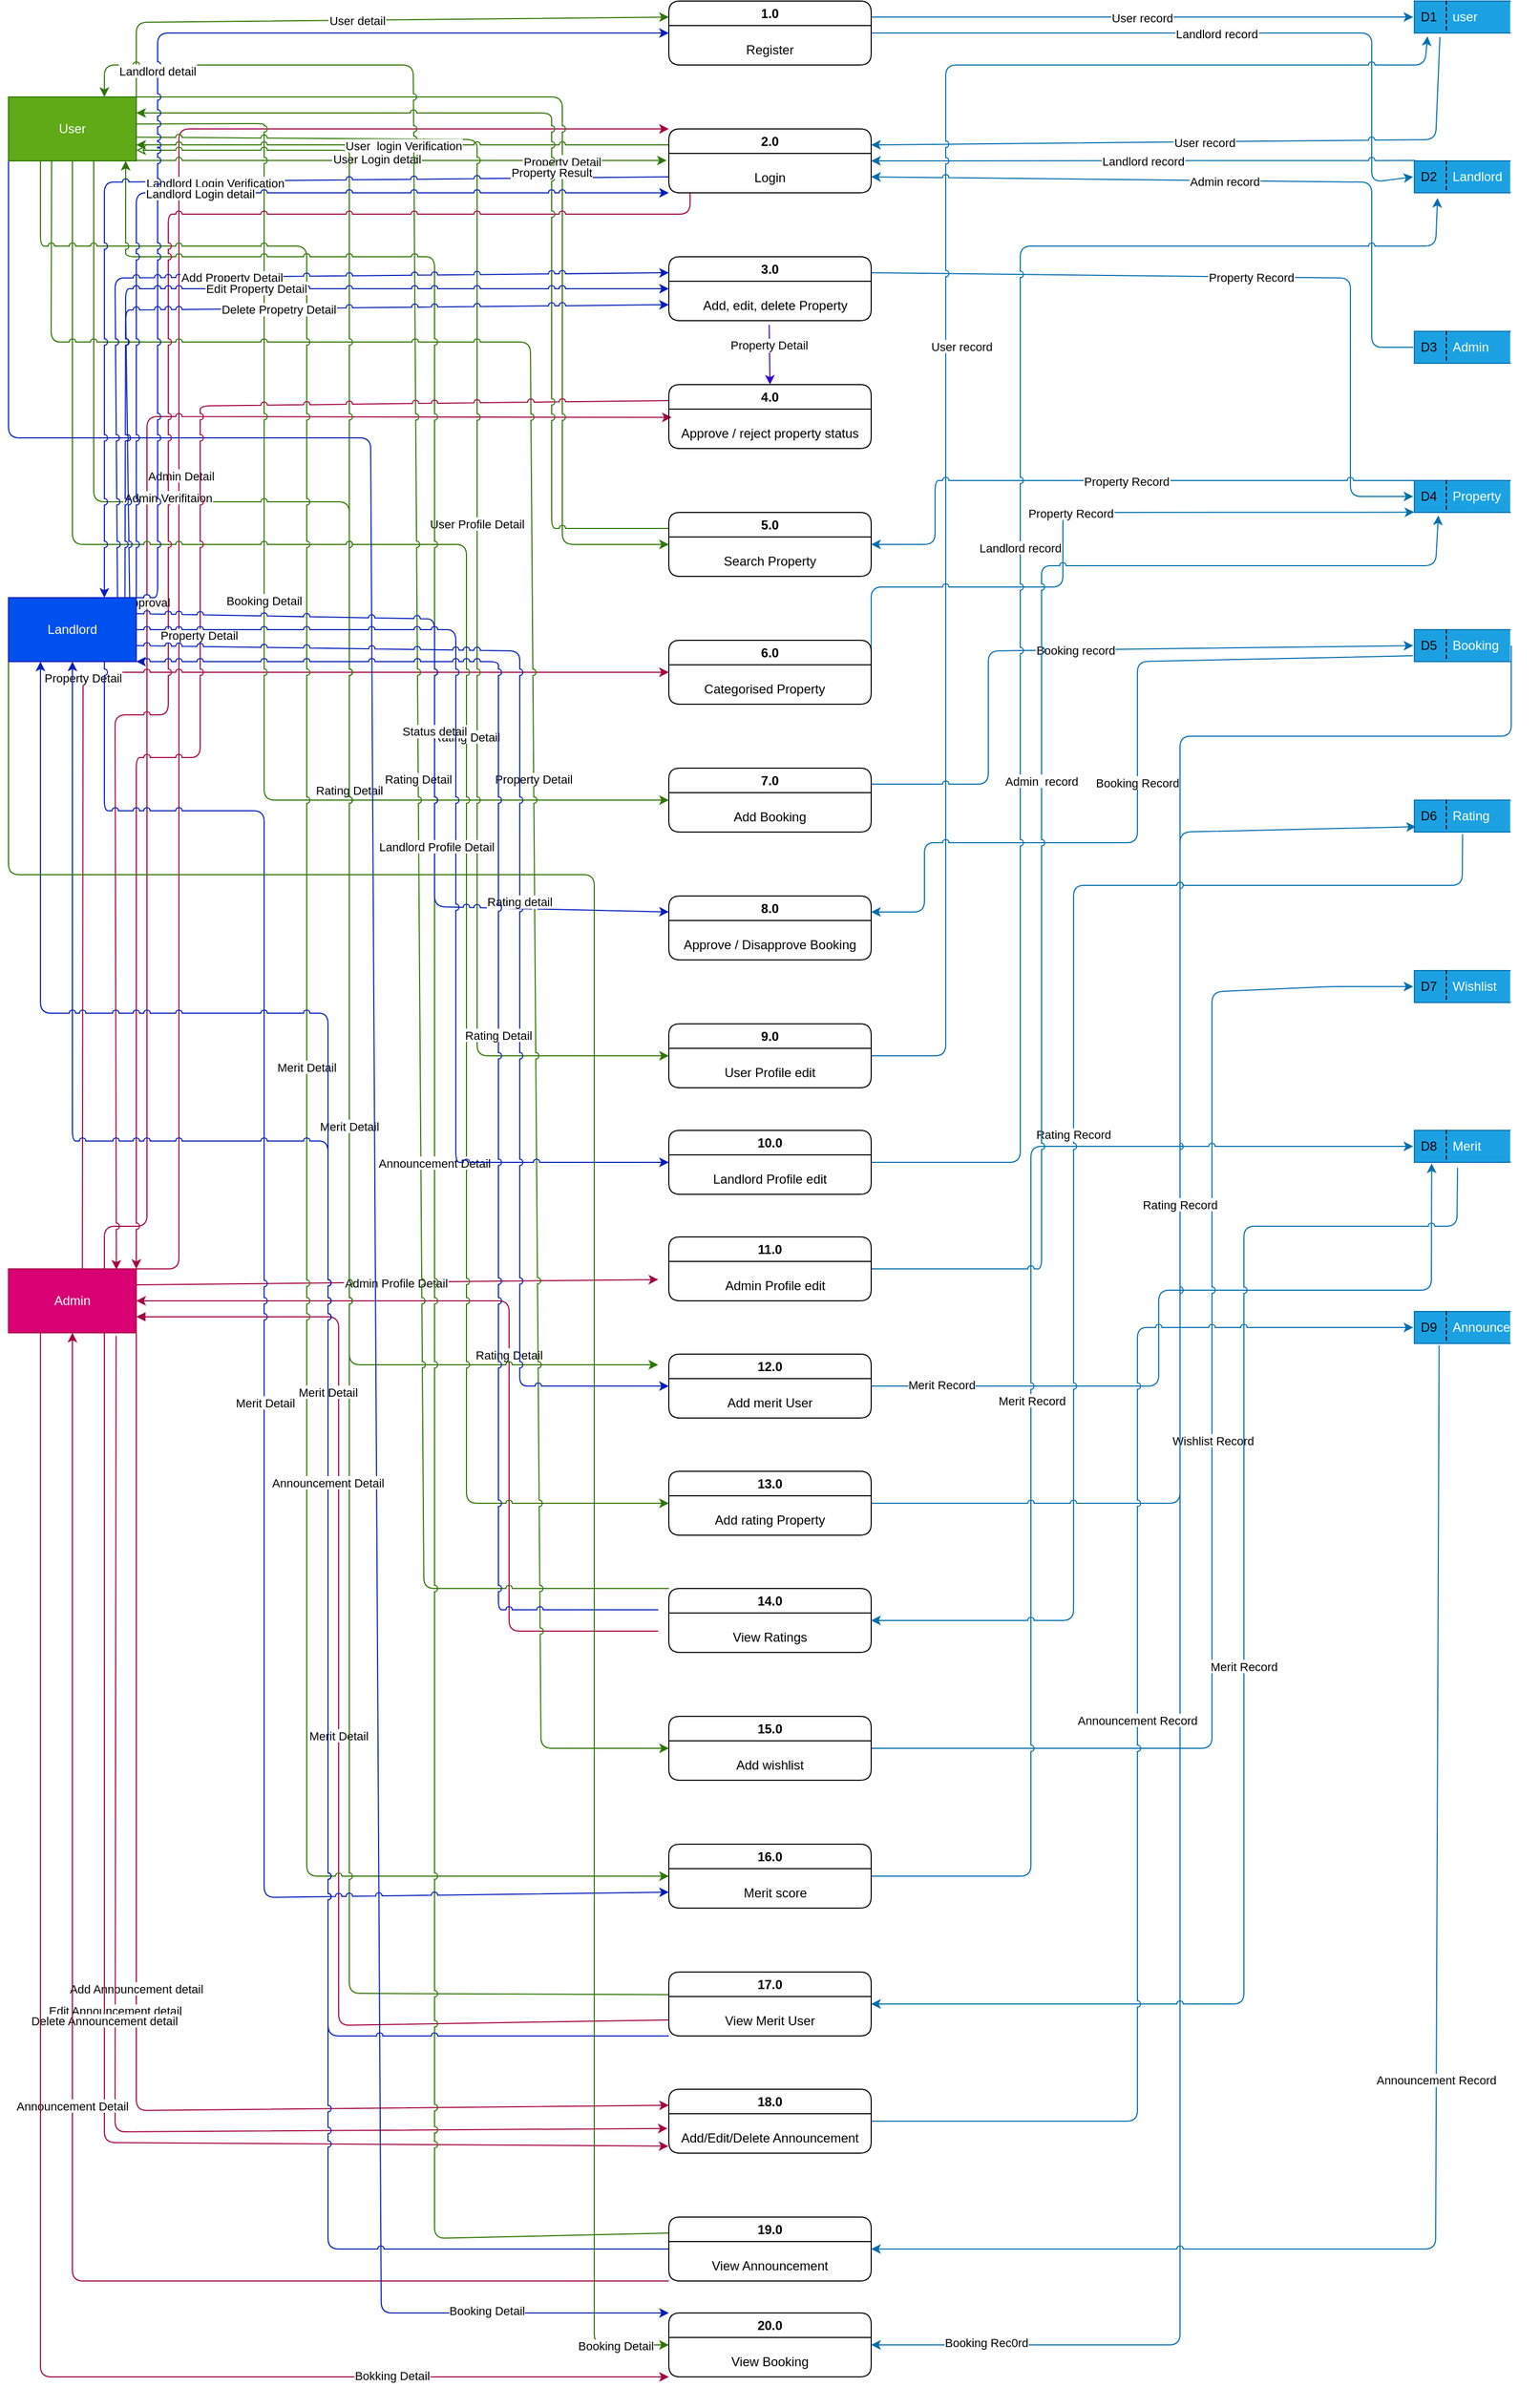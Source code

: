 <mxfile>
    <diagram id="R2lEEEUBdFMjLlhIrx00" name="Page-1">
        <mxGraphModel dx="427" dy="307" grid="1" gridSize="10" guides="1" tooltips="1" connect="1" arrows="1" fold="1" page="1" pageScale="1" pageWidth="827" pageHeight="1169" math="0" shadow="0" extFonts="Permanent Marker^https://fonts.googleapis.com/css?family=Permanent+Marker">
            <root>
                <mxCell id="0"/>
                <mxCell id="1" parent="0"/>
                <mxCell id="402" value="" style="edgeStyle=none;exitX=1;exitY=0;exitDx=0;exitDy=0;entryX=0;entryY=0;entryDx=0;entryDy=0;jumpStyle=arc;fillColor=#d80073;strokeColor=#A50040;" parent="1" source="Ci3cu0jDoSGofdBfNgbZ-3" target="169" edge="1">
                    <mxGeometry relative="1" as="geometry">
                        <mxPoint x="320" y="1000" as="targetPoint"/>
                        <Array as="points">
                            <mxPoint x="220" y="1220"/>
                            <mxPoint x="220" y="150"/>
                        </Array>
                    </mxGeometry>
                </mxCell>
                <mxCell id="404" value="Admin Detail" style="edgeLabel;align=center;verticalAlign=middle;resizable=0;points=[];" parent="402" vertex="1" connectable="0">
                    <mxGeometry relative="1" as="geometry">
                        <mxPoint x="2" as="offset"/>
                    </mxGeometry>
                </mxCell>
                <mxCell id="426" value="" style="edgeStyle=none;exitX=0.75;exitY=0;exitDx=0;exitDy=0;entryX=0.014;entryY=0.025;entryDx=0;entryDy=0;entryPerimeter=0;jumpStyle=arc;fillColor=#d80073;strokeColor=#A50040;" parent="1" source="Ci3cu0jDoSGofdBfNgbZ-3" target="174" edge="1">
                    <mxGeometry relative="1" as="geometry">
                        <mxPoint x="680" y="420" as="targetPoint"/>
                        <Array as="points">
                            <mxPoint x="150" y="1180"/>
                            <mxPoint x="190" y="1180"/>
                            <mxPoint x="190" y="420"/>
                        </Array>
                    </mxGeometry>
                </mxCell>
                <mxCell id="427" value="Approval" style="edgeLabel;align=center;verticalAlign=middle;resizable=0;points=[];" parent="426" vertex="1" connectable="0">
                    <mxGeometry relative="1" as="geometry">
                        <mxPoint as="offset"/>
                    </mxGeometry>
                </mxCell>
                <mxCell id="435" value="" style="edgeStyle=none;exitX=0.578;exitY=-0.004;exitDx=0;exitDy=0;entryX=0;entryY=0.5;entryDx=0;entryDy=0;exitPerimeter=0;jumpStyle=arc;fillColor=#d80073;strokeColor=#A50040;" parent="1" source="Ci3cu0jDoSGofdBfNgbZ-3" target="354" edge="1">
                    <mxGeometry relative="1" as="geometry">
                        <Array as="points">
                            <mxPoint x="130" y="660"/>
                        </Array>
                    </mxGeometry>
                </mxCell>
                <mxCell id="436" value="Property Detail" style="edgeLabel;align=center;verticalAlign=middle;resizable=0;points=[];" parent="435" vertex="1" connectable="0">
                    <mxGeometry relative="1" as="geometry">
                        <mxPoint as="offset"/>
                    </mxGeometry>
                </mxCell>
                <mxCell id="459" value="" style="edgeStyle=none;exitX=1;exitY=0.25;exitDx=0;exitDy=0;jumpStyle=arc;fillColor=#d80073;strokeColor=#A50040;" parent="1" source="Ci3cu0jDoSGofdBfNgbZ-3" edge="1">
                    <mxGeometry relative="1" as="geometry">
                        <mxPoint x="670" y="1230" as="targetPoint"/>
                    </mxGeometry>
                </mxCell>
                <mxCell id="460" value="Admin Profile Detail" style="edgeLabel;align=center;verticalAlign=middle;resizable=0;points=[];" parent="459" vertex="1" connectable="0">
                    <mxGeometry relative="1" as="geometry">
                        <mxPoint x="-1" as="offset"/>
                    </mxGeometry>
                </mxCell>
                <mxCell id="478" value="" style="edgeStyle=none;exitX=1;exitY=0.5;exitDx=0;exitDy=0;jumpStyle=arc;fillColor=#d80073;strokeColor=#A50040;startArrow=classic;startFill=1;endArrow=none;endFill=0;" parent="1" source="Ci3cu0jDoSGofdBfNgbZ-3" edge="1">
                    <mxGeometry relative="1" as="geometry">
                        <mxPoint x="670" y="1560" as="targetPoint"/>
                        <Array as="points">
                            <mxPoint x="530" y="1250"/>
                            <mxPoint x="530" y="1560"/>
                        </Array>
                    </mxGeometry>
                </mxCell>
                <mxCell id="479" value="Rating Detail" style="edgeLabel;align=center;verticalAlign=middle;resizable=0;points=[];" parent="478" vertex="1" connectable="0">
                    <mxGeometry relative="1" as="geometry">
                        <mxPoint as="offset"/>
                    </mxGeometry>
                </mxCell>
                <mxCell id="508" value="" style="edgeStyle=none;exitX=1;exitY=0.75;exitDx=0;exitDy=0;entryX=0;entryY=0.75;entryDx=0;entryDy=0;jumpStyle=arc;fillColor=#d80073;strokeColor=#A50040;startArrow=block;startFill=1;endArrow=none;endFill=0;" parent="1" source="Ci3cu0jDoSGofdBfNgbZ-3" target="350" edge="1">
                    <mxGeometry relative="1" as="geometry">
                        <mxPoint x="610" y="1920" as="targetPoint"/>
                        <Array as="points">
                            <mxPoint x="370" y="1265"/>
                            <mxPoint x="370" y="1930"/>
                        </Array>
                    </mxGeometry>
                </mxCell>
                <mxCell id="509" value="Merit Detail" style="edgeLabel;align=center;verticalAlign=middle;resizable=0;points=[];" parent="508" vertex="1" connectable="0">
                    <mxGeometry relative="1" as="geometry">
                        <mxPoint as="offset"/>
                    </mxGeometry>
                </mxCell>
                <mxCell id="512" value="" style="edgeStyle=none;exitX=1;exitY=1;exitDx=0;exitDy=0;entryX=0;entryY=0.25;entryDx=0;entryDy=0;jumpStyle=arc;fillColor=#d80073;strokeColor=#A50040;" parent="1" source="Ci3cu0jDoSGofdBfNgbZ-3" target="498" edge="1">
                    <mxGeometry relative="1" as="geometry">
                        <Array as="points">
                            <mxPoint x="180" y="2010"/>
                        </Array>
                    </mxGeometry>
                </mxCell>
                <mxCell id="513" value="Add Announcement detail" style="edgeLabel;align=center;verticalAlign=middle;resizable=0;points=[];" parent="512" vertex="1" connectable="0">
                    <mxGeometry relative="1" as="geometry">
                        <mxPoint as="offset"/>
                    </mxGeometry>
                </mxCell>
                <mxCell id="514" value="" style="edgeStyle=none;exitX=0.842;exitY=1.049;exitDx=0;exitDy=0;entryX=-0.006;entryY=0.228;entryDx=0;entryDy=0;entryPerimeter=0;exitPerimeter=0;jumpStyle=arc;fillColor=#d80073;strokeColor=#A50040;" parent="1" source="Ci3cu0jDoSGofdBfNgbZ-3" target="499" edge="1">
                    <mxGeometry relative="1" as="geometry">
                        <Array as="points">
                            <mxPoint x="160" y="2030"/>
                        </Array>
                    </mxGeometry>
                </mxCell>
                <mxCell id="515" value="Edit Announcement detail" style="edgeLabel;align=center;verticalAlign=middle;resizable=0;points=[];" parent="514" vertex="1" connectable="0">
                    <mxGeometry relative="1" as="geometry">
                        <mxPoint as="offset"/>
                    </mxGeometry>
                </mxCell>
                <mxCell id="516" value="" style="edgeStyle=none;exitX=0.75;exitY=1;exitDx=0;exitDy=0;entryX=-0.002;entryY=0.782;entryDx=0;entryDy=0;entryPerimeter=0;jumpStyle=arc;fillColor=#d80073;strokeColor=#A50040;" parent="1" source="Ci3cu0jDoSGofdBfNgbZ-3" target="499" edge="1">
                    <mxGeometry relative="1" as="geometry">
                        <Array as="points">
                            <mxPoint x="150" y="2040"/>
                        </Array>
                    </mxGeometry>
                </mxCell>
                <mxCell id="517" value="Delete Announcement detail" style="edgeLabel;align=center;verticalAlign=middle;resizable=0;points=[];" parent="516" vertex="1" connectable="0">
                    <mxGeometry relative="1" as="geometry">
                        <mxPoint as="offset"/>
                    </mxGeometry>
                </mxCell>
                <mxCell id="520" value="" style="edgeStyle=none;exitX=0.5;exitY=1;exitDx=0;exitDy=0;entryX=0;entryY=1;entryDx=0;entryDy=0;jumpStyle=arc;fillColor=#d80073;strokeColor=#A50040;startArrow=classic;startFill=1;endArrow=none;endFill=0;" parent="1" source="Ci3cu0jDoSGofdBfNgbZ-3" target="500" edge="1">
                    <mxGeometry relative="1" as="geometry">
                        <Array as="points">
                            <mxPoint x="120" y="2170"/>
                        </Array>
                    </mxGeometry>
                </mxCell>
                <mxCell id="521" value="Announcement Detail" style="edgeLabel;align=center;verticalAlign=middle;resizable=0;points=[];" parent="520" vertex="1" connectable="0">
                    <mxGeometry relative="1" as="geometry">
                        <mxPoint as="offset"/>
                    </mxGeometry>
                </mxCell>
                <mxCell id="534" style="edgeStyle=none;html=1;exitX=0.25;exitY=1;exitDx=0;exitDy=0;entryX=0;entryY=1;entryDx=0;entryDy=0;startArrow=none;startFill=0;endArrow=classic;endFill=1;fillColor=#d80073;strokeColor=#A50040;" edge="1" parent="1" source="Ci3cu0jDoSGofdBfNgbZ-3" target="530">
                    <mxGeometry relative="1" as="geometry">
                        <Array as="points">
                            <mxPoint x="90" y="2260"/>
                        </Array>
                    </mxGeometry>
                </mxCell>
                <mxCell id="537" value="Bokking Detail" style="edgeLabel;html=1;align=center;verticalAlign=middle;resizable=0;points=[];" vertex="1" connectable="0" parent="534">
                    <mxGeometry x="0.669" y="1" relative="1" as="geometry">
                        <mxPoint as="offset"/>
                    </mxGeometry>
                </mxCell>
                <mxCell id="Ci3cu0jDoSGofdBfNgbZ-3" value="Admin" style="rounded=0;whiteSpace=wrap;fillColor=#d80073;fontColor=#ffffff;strokeColor=#A50040;" parent="1" vertex="1">
                    <mxGeometry x="60" y="1220" width="120" height="60" as="geometry"/>
                </mxCell>
                <mxCell id="371" value="" style="edgeStyle=none;exitX=1;exitY=0.25;exitDx=0;exitDy=0;entryX=0;entryY=0.5;entryDx=0;entryDy=0;jumpStyle=arc;fillColor=#1ba1e2;strokeColor=#006EAF;" parent="1" source="Ci3cu0jDoSGofdBfNgbZ-5" target="Ci3cu0jDoSGofdBfNgbZ-19" edge="1">
                    <mxGeometry relative="1" as="geometry"/>
                </mxCell>
                <mxCell id="372" value="User record" style="edgeLabel;align=center;verticalAlign=middle;resizable=0;points=[];" parent="371" vertex="1" connectable="0">
                    <mxGeometry relative="1" as="geometry">
                        <mxPoint as="offset"/>
                    </mxGeometry>
                </mxCell>
                <mxCell id="376" value="" style="edgeStyle=none;exitX=1;exitY=0.5;exitDx=0;exitDy=0;entryX=0;entryY=0.5;entryDx=0;entryDy=0;jumpStyle=arc;fillColor=#1ba1e2;strokeColor=#006EAF;" parent="1" source="Ci3cu0jDoSGofdBfNgbZ-5" target="57" edge="1">
                    <mxGeometry relative="1" as="geometry">
                        <Array as="points">
                            <mxPoint x="1340" y="60"/>
                            <mxPoint x="1340" y="200"/>
                        </Array>
                    </mxGeometry>
                </mxCell>
                <mxCell id="377" value="Landlord record" style="edgeLabel;align=center;verticalAlign=middle;resizable=0;points=[];" parent="376" vertex="1" connectable="0">
                    <mxGeometry relative="1" as="geometry">
                        <mxPoint as="offset"/>
                    </mxGeometry>
                </mxCell>
                <mxCell id="Ci3cu0jDoSGofdBfNgbZ-5" value="1.0" style="swimlane;startSize=23;rounded=1;whiteSpace=wrap;" parent="1" vertex="1">
                    <mxGeometry x="680" y="30" width="190" height="60" as="geometry"/>
                </mxCell>
                <mxCell id="Ci3cu0jDoSGofdBfNgbZ-6" value="Register" style="text;align=center;verticalAlign=middle;resizable=0;points=[];autosize=1;strokeColor=none;fillColor=none;rotation=0;" parent="Ci3cu0jDoSGofdBfNgbZ-5" vertex="1">
                    <mxGeometry x="60" y="30" width="70" height="30" as="geometry"/>
                </mxCell>
                <mxCell id="390" value="" style="edgeStyle=none;exitX=0.272;exitY=1.091;exitDx=0;exitDy=0;entryX=1;entryY=0.25;entryDx=0;entryDy=0;exitPerimeter=0;jumpStyle=arc;fillColor=#1ba1e2;strokeColor=#006EAF;" parent="1" source="Ci3cu0jDoSGofdBfNgbZ-19" target="169" edge="1">
                    <mxGeometry relative="1" as="geometry">
                        <Array as="points">
                            <mxPoint x="1400" y="160"/>
                        </Array>
                    </mxGeometry>
                </mxCell>
                <mxCell id="391" value="User record" style="edgeLabel;align=center;verticalAlign=middle;resizable=0;points=[];" parent="390" vertex="1" connectable="0">
                    <mxGeometry relative="1" as="geometry">
                        <mxPoint as="offset"/>
                    </mxGeometry>
                </mxCell>
                <mxCell id="Ci3cu0jDoSGofdBfNgbZ-19" value="user" style="shape=partialRectangle;fillColor=#1ba1e2;align=left;verticalAlign=middle;strokeColor=#006EAF;spacingLeft=34;rotatable=0;points=[[0,0.5],[1,0.5]];portConstraint=eastwest;dropTarget=0;strokeWidth=1;perimeterSpacing=1;right=0;whiteSpace=wrap;fontColor=#ffffff;" parent="1" vertex="1">
                    <mxGeometry x="1380" y="30" width="90" height="30" as="geometry"/>
                </mxCell>
                <mxCell id="Ci3cu0jDoSGofdBfNgbZ-20" value="D1" style="shape=partialRectangle;top=0;left=0;bottom=0;fillColor=none;stokeWidth=1;dashed=1;align=left;verticalAlign=middle;spacingLeft=4;spacingRight=4;overflow=hidden;rotatable=0;points=[];portConstraint=eastwest;part=1;strokeColor=default;whiteSpace=wrap;" parent="Ci3cu0jDoSGofdBfNgbZ-19" vertex="1" connectable="0">
                    <mxGeometry width="30" height="30" as="geometry"/>
                </mxCell>
                <mxCell id="399" value="" style="edgeStyle=none;entryX=1;entryY=0.5;entryDx=0;entryDy=0;exitX=0.021;exitY=0.021;exitDx=0;exitDy=0;exitPerimeter=0;jumpStyle=arc;fillColor=#1ba1e2;strokeColor=#006EAF;" parent="1" source="57" target="169" edge="1">
                    <mxGeometry relative="1" as="geometry">
                        <mxPoint x="1370" y="180" as="sourcePoint"/>
                    </mxGeometry>
                </mxCell>
                <mxCell id="400" value="Landlord record" style="edgeLabel;align=center;verticalAlign=middle;resizable=0;points=[];" parent="399" vertex="1" connectable="0">
                    <mxGeometry relative="1" as="geometry">
                        <mxPoint as="offset"/>
                    </mxGeometry>
                </mxCell>
                <mxCell id="57" value="Landlord" style="shape=partialRectangle;fillColor=#1ba1e2;align=left;verticalAlign=middle;strokeColor=#006EAF;spacingLeft=34;rotatable=0;points=[[0,0.5],[1,0.5]];portConstraint=eastwest;dropTarget=0;strokeWidth=1;perimeterSpacing=1;right=0;whiteSpace=wrap;fontColor=#ffffff;" parent="1" vertex="1">
                    <mxGeometry x="1380" y="180" width="90" height="30" as="geometry"/>
                </mxCell>
                <mxCell id="58" value="D2" style="shape=partialRectangle;top=0;left=0;bottom=0;fillColor=none;stokeWidth=1;dashed=1;align=left;verticalAlign=middle;spacingLeft=4;spacingRight=4;overflow=hidden;rotatable=0;points=[];portConstraint=eastwest;part=1;strokeColor=default;whiteSpace=wrap;" parent="57" connectable="0" vertex="1">
                    <mxGeometry width="30" height="30" as="geometry"/>
                </mxCell>
                <mxCell id="368" value="" style="edgeStyle=none;exitX=1;exitY=0.25;exitDx=0;exitDy=0;entryX=0;entryY=0.25;entryDx=0;entryDy=0;jumpStyle=arc;fillColor=#60a917;strokeColor=#2D7600;" parent="1" source="139" target="Ci3cu0jDoSGofdBfNgbZ-5" edge="1">
                    <mxGeometry relative="1" as="geometry">
                        <Array as="points">
                            <mxPoint x="180" y="50"/>
                        </Array>
                    </mxGeometry>
                </mxCell>
                <mxCell id="370" value="User detail" style="edgeLabel;align=center;verticalAlign=middle;resizable=0;points=[];" parent="368" vertex="1" connectable="0">
                    <mxGeometry relative="1" as="geometry">
                        <mxPoint as="offset"/>
                    </mxGeometry>
                </mxCell>
                <mxCell id="386" value="" style="edgeStyle=none;exitX=1;exitY=1;exitDx=0;exitDy=0;entryX=0;entryY=0.5;entryDx=0;entryDy=0;jumpStyle=arc;fillColor=#60a917;strokeColor=#2D7600;" parent="1" edge="1">
                    <mxGeometry relative="1" as="geometry">
                        <mxPoint x="180" y="179.57" as="sourcePoint"/>
                        <mxPoint x="678" y="179.57" as="targetPoint"/>
                    </mxGeometry>
                </mxCell>
                <mxCell id="388" value="User Login detail" style="edgeLabel;align=center;verticalAlign=middle;resizable=0;points=[];" parent="386" vertex="1" connectable="0">
                    <mxGeometry relative="1" as="geometry">
                        <mxPoint x="-23" y="-2" as="offset"/>
                    </mxGeometry>
                </mxCell>
                <mxCell id="428" value="" style="edgeStyle=none;exitX=1;exitY=0;exitDx=0;exitDy=0;entryX=0;entryY=0.5;entryDx=0;entryDy=0;jumpStyle=arc;fillColor=#60a917;strokeColor=#2D7600;" parent="1" source="139" target="196" edge="1">
                    <mxGeometry relative="1" as="geometry">
                        <Array as="points">
                            <mxPoint x="580" y="120"/>
                            <mxPoint x="580" y="540"/>
                            <mxPoint x="630" y="540"/>
                        </Array>
                    </mxGeometry>
                </mxCell>
                <mxCell id="430" value="Property Detail" style="edgeLabel;align=center;verticalAlign=middle;resizable=0;points=[];" parent="428" vertex="1" connectable="0">
                    <mxGeometry relative="1" as="geometry">
                        <mxPoint as="offset"/>
                    </mxGeometry>
                </mxCell>
                <mxCell id="439" value="" style="edgeStyle=none;exitX=0.993;exitY=0.422;exitDx=0;exitDy=0;exitPerimeter=0;jumpStyle=arc;fillColor=#60a917;strokeColor=#2D7600;" parent="1" source="139" edge="1">
                    <mxGeometry relative="1" as="geometry">
                        <mxPoint x="680" y="780" as="targetPoint"/>
                        <Array as="points">
                            <mxPoint x="300" y="145"/>
                            <mxPoint x="300" y="780"/>
                        </Array>
                    </mxGeometry>
                </mxCell>
                <mxCell id="440" value="Booking Detail" style="edgeLabel;align=center;verticalAlign=middle;resizable=0;points=[];" parent="439" vertex="1" connectable="0">
                    <mxGeometry relative="1" as="geometry">
                        <mxPoint as="offset"/>
                    </mxGeometry>
                </mxCell>
                <mxCell id="451" value="" style="edgeStyle=none;exitX=1.005;exitY=0.629;exitDx=0;exitDy=0;exitPerimeter=0;jumpStyle=arc;fillColor=#60a917;strokeColor=#2D7600;" parent="1" source="139" edge="1">
                    <mxGeometry relative="1" as="geometry">
                        <mxPoint x="680" y="1020" as="targetPoint"/>
                        <Array as="points">
                            <mxPoint x="500" y="160"/>
                            <mxPoint x="500" y="1020"/>
                        </Array>
                    </mxGeometry>
                </mxCell>
                <mxCell id="452" value="User Profile Detail" style="edgeLabel;align=center;verticalAlign=middle;resizable=0;points=[];" parent="451" vertex="1" connectable="0">
                    <mxGeometry relative="1" as="geometry">
                        <mxPoint as="offset"/>
                    </mxGeometry>
                </mxCell>
                <mxCell id="467" value="" style="edgeStyle=none;jumpStyle=arc;fillColor=#60a917;strokeColor=#2D7600;" parent="1" edge="1">
                    <mxGeometry relative="1" as="geometry">
                        <mxPoint x="670" y="1310" as="targetPoint"/>
                        <mxPoint x="140" y="180" as="sourcePoint"/>
                        <Array as="points">
                            <mxPoint x="140" y="500"/>
                            <mxPoint x="380" y="500"/>
                            <mxPoint x="380" y="1310"/>
                        </Array>
                    </mxGeometry>
                </mxCell>
                <mxCell id="469" value="Rating Detail" style="edgeLabel;align=center;verticalAlign=middle;resizable=0;points=[];" parent="467" vertex="1" connectable="0">
                    <mxGeometry relative="1" as="geometry">
                        <mxPoint as="offset"/>
                    </mxGeometry>
                </mxCell>
                <mxCell id="473" value="" style="edgeStyle=none;exitX=0.5;exitY=1;exitDx=0;exitDy=0;entryX=0;entryY=0.5;entryDx=0;entryDy=0;jumpStyle=arc;fillColor=#60a917;strokeColor=#2D7600;" parent="1" source="139" target="463" edge="1">
                    <mxGeometry relative="1" as="geometry">
                        <Array as="points">
                            <mxPoint x="120" y="540"/>
                            <mxPoint x="490" y="540"/>
                            <mxPoint x="490" y="1440"/>
                        </Array>
                    </mxGeometry>
                </mxCell>
                <mxCell id="474" value="Rating Detail" style="edgeLabel;align=center;verticalAlign=middle;resizable=0;points=[];" parent="473" vertex="1" connectable="0">
                    <mxGeometry relative="1" as="geometry">
                        <mxPoint as="offset"/>
                    </mxGeometry>
                </mxCell>
                <mxCell id="483" value="" style="edgeStyle=none;exitX=0.75;exitY=0;exitDx=0;exitDy=0;entryX=0;entryY=0;entryDx=0;entryDy=0;jumpStyle=arc;fillColor=#60a917;strokeColor=#2D7600;startArrow=classic;startFill=1;endArrow=none;endFill=0;" parent="1" source="139" target="204" edge="1">
                    <mxGeometry relative="1" as="geometry">
                        <Array as="points">
                            <mxPoint x="150" y="90"/>
                            <mxPoint x="440" y="90"/>
                            <mxPoint x="450" y="1520"/>
                        </Array>
                    </mxGeometry>
                </mxCell>
                <mxCell id="484" value="Rating Detail" style="edgeLabel;align=center;verticalAlign=middle;resizable=0;points=[];" parent="483" vertex="1" connectable="0">
                    <mxGeometry relative="1" as="geometry">
                        <mxPoint as="offset"/>
                    </mxGeometry>
                </mxCell>
                <mxCell id="487" value="" style="edgeStyle=none;exitX=0.337;exitY=0.991;exitDx=0;exitDy=0;entryX=0;entryY=0.5;entryDx=0;entryDy=0;exitPerimeter=0;jumpStyle=arc;fillColor=#60a917;strokeColor=#2D7600;" parent="1" source="139" target="208" edge="1">
                    <mxGeometry relative="1" as="geometry">
                        <Array as="points">
                            <mxPoint x="100" y="350"/>
                            <mxPoint x="550" y="350"/>
                            <mxPoint x="560" y="1670"/>
                        </Array>
                    </mxGeometry>
                </mxCell>
                <mxCell id="488" value="Property Detail" style="edgeLabel;align=center;verticalAlign=middle;resizable=0;points=[];" parent="487" vertex="1" connectable="0">
                    <mxGeometry relative="1" as="geometry">
                        <mxPoint as="offset"/>
                    </mxGeometry>
                </mxCell>
                <mxCell id="493" value="" style="edgeStyle=none;exitX=0.25;exitY=1;exitDx=0;exitDy=0;entryX=0;entryY=0.5;entryDx=0;entryDy=0;jumpStyle=arc;fillColor=#60a917;strokeColor=#2D7600;" parent="1" source="139" target="210" edge="1">
                    <mxGeometry relative="1" as="geometry">
                        <Array as="points">
                            <mxPoint x="90" y="260"/>
                            <mxPoint x="340" y="260"/>
                            <mxPoint x="340" y="1790"/>
                        </Array>
                    </mxGeometry>
                </mxCell>
                <mxCell id="494" value="Merit Detail" style="edgeLabel;align=center;verticalAlign=middle;resizable=0;points=[];" parent="493" vertex="1" connectable="0">
                    <mxGeometry relative="1" as="geometry">
                        <mxPoint as="offset"/>
                    </mxGeometry>
                </mxCell>
                <mxCell id="505" value="" style="edgeStyle=none;entryX=0.006;entryY=0.354;entryDx=0;entryDy=0;entryPerimeter=0;jumpStyle=arc;fillColor=#60a917;strokeColor=#2D7600;startArrow=classic;startFill=0;endArrow=none;endFill=0;" parent="1" target="350" edge="1">
                    <mxGeometry relative="1" as="geometry">
                        <mxPoint x="180" y="170" as="sourcePoint"/>
                        <Array as="points">
                            <mxPoint x="380" y="170"/>
                            <mxPoint x="380" y="1900"/>
                        </Array>
                    </mxGeometry>
                </mxCell>
                <mxCell id="506" value="Merit Detail" style="edgeLabel;align=center;verticalAlign=middle;resizable=0;points=[];" parent="505" vertex="1" connectable="0">
                    <mxGeometry relative="1" as="geometry">
                        <mxPoint as="offset"/>
                    </mxGeometry>
                </mxCell>
                <mxCell id="524" value="" style="edgeStyle=none;entryX=0;entryY=0.25;entryDx=0;entryDy=0;jumpStyle=arc;fillColor=#60a917;strokeColor=#2D7600;startArrow=classic;startFill=1;endArrow=none;endFill=0;" parent="1" target="500" edge="1">
                    <mxGeometry relative="1" as="geometry">
                        <mxPoint x="170" y="180" as="sourcePoint"/>
                        <Array as="points">
                            <mxPoint x="170" y="270"/>
                            <mxPoint x="460" y="270"/>
                            <mxPoint x="460" y="2130"/>
                        </Array>
                    </mxGeometry>
                </mxCell>
                <mxCell id="525" value="Announcement Detail" style="edgeLabel;align=center;verticalAlign=middle;resizable=0;points=[];" parent="524" vertex="1" connectable="0">
                    <mxGeometry relative="1" as="geometry">
                        <mxPoint as="offset"/>
                    </mxGeometry>
                </mxCell>
                <mxCell id="536" style="edgeStyle=none;html=1;exitX=0;exitY=1;exitDx=0;exitDy=0;entryX=0;entryY=0;entryDx=0;entryDy=0;startArrow=none;startFill=0;endArrow=classic;endFill=1;fillColor=#0050ef;strokeColor=#001DBC;" edge="1" parent="1" source="139" target="530">
                    <mxGeometry relative="1" as="geometry">
                        <Array as="points">
                            <mxPoint x="60" y="440"/>
                            <mxPoint x="400" y="440"/>
                            <mxPoint x="410" y="2200"/>
                        </Array>
                    </mxGeometry>
                </mxCell>
                <mxCell id="538" value="Booking Detail" style="edgeLabel;html=1;align=center;verticalAlign=middle;resizable=0;points=[];" vertex="1" connectable="0" parent="536">
                    <mxGeometry x="0.869" y="2" relative="1" as="geometry">
                        <mxPoint x="1" as="offset"/>
                    </mxGeometry>
                </mxCell>
                <mxCell id="139" value="User" style="rounded=0;whiteSpace=wrap;fillColor=#60a917;fontColor=#ffffff;strokeColor=#2D7600;" parent="1" vertex="1">
                    <mxGeometry x="60" y="120" width="120" height="60" as="geometry"/>
                </mxCell>
                <mxCell id="387" value="" style="edgeStyle=none;exitX=0;exitY=0.25;exitDx=0;exitDy=0;entryX=1;entryY=0.75;entryDx=0;entryDy=0;jumpStyle=arc;fillColor=#60a917;strokeColor=#2D7600;" parent="1" source="169" target="139" edge="1">
                    <mxGeometry relative="1" as="geometry"/>
                </mxCell>
                <mxCell id="389" value="User  login Verification" style="edgeLabel;align=center;verticalAlign=middle;resizable=0;points=[];" parent="387" vertex="1" connectable="0">
                    <mxGeometry relative="1" as="geometry">
                        <mxPoint x="1" as="offset"/>
                    </mxGeometry>
                </mxCell>
                <mxCell id="394" value="" style="edgeStyle=none;exitX=0;exitY=0.75;exitDx=0;exitDy=0;entryX=0.75;entryY=0;entryDx=0;entryDy=0;jumpStyle=arc;fillColor=#0050ef;strokeColor=#001DBC;" parent="1" source="169" target="215" edge="1">
                    <mxGeometry relative="1" as="geometry">
                        <Array as="points">
                            <mxPoint x="150" y="200"/>
                        </Array>
                    </mxGeometry>
                </mxCell>
                <mxCell id="395" value="Landlord Login Verification" style="edgeLabel;align=center;verticalAlign=middle;resizable=0;points=[];" parent="394" vertex="1" connectable="0">
                    <mxGeometry relative="1" as="geometry">
                        <mxPoint x="34" y="1" as="offset"/>
                    </mxGeometry>
                </mxCell>
                <mxCell id="406" value="" style="edgeStyle=none;entryX=0.844;entryY=0.012;entryDx=0;entryDy=0;entryPerimeter=0;jumpStyle=arc;fillColor=#d80073;strokeColor=#A50040;" parent="1" target="Ci3cu0jDoSGofdBfNgbZ-3" edge="1">
                    <mxGeometry relative="1" as="geometry">
                        <mxPoint x="370" y="480" as="targetPoint"/>
                        <mxPoint x="700" y="210" as="sourcePoint"/>
                        <Array as="points">
                            <mxPoint x="700" y="230"/>
                            <mxPoint x="210" y="230"/>
                            <mxPoint x="210" y="700"/>
                            <mxPoint x="160" y="700"/>
                        </Array>
                    </mxGeometry>
                </mxCell>
                <mxCell id="408" value="Admin Verifitaion" style="edgeLabel;align=center;verticalAlign=middle;resizable=0;points=[];" parent="406" vertex="1" connectable="0">
                    <mxGeometry relative="1" as="geometry">
                        <mxPoint as="offset"/>
                    </mxGeometry>
                </mxCell>
                <mxCell id="169" value="2.0" style="swimlane;startSize=23;rounded=1;whiteSpace=wrap;" parent="1" vertex="1">
                    <mxGeometry x="680" y="150" width="190" height="60" as="geometry"/>
                </mxCell>
                <mxCell id="170" value="Login" style="text;align=center;verticalAlign=middle;resizable=0;points=[];autosize=1;strokeColor=none;fillColor=none;rotation=0;" parent="169" vertex="1">
                    <mxGeometry x="70" y="30" width="50" height="30" as="geometry"/>
                </mxCell>
                <mxCell id="414" value="" style="edgeStyle=none;exitX=1;exitY=0.25;exitDx=0;exitDy=0;entryX=0;entryY=0.5;entryDx=0;entryDy=0;jumpStyle=arc;fillColor=#1ba1e2;strokeColor=#006EAF;" parent="1" source="171" target="362" edge="1">
                    <mxGeometry relative="1" as="geometry">
                        <Array as="points">
                            <mxPoint x="1320" y="290"/>
                            <mxPoint x="1320" y="495"/>
                        </Array>
                    </mxGeometry>
                </mxCell>
                <mxCell id="415" value="Property Record" style="edgeLabel;align=center;verticalAlign=middle;resizable=0;points=[];" parent="414" vertex="1" connectable="0">
                    <mxGeometry relative="1" as="geometry">
                        <mxPoint as="offset"/>
                    </mxGeometry>
                </mxCell>
                <mxCell id="532" style="edgeStyle=none;html=1;exitX=0.464;exitY=1.135;exitDx=0;exitDy=0;entryX=0.5;entryY=0;entryDx=0;entryDy=0;startArrow=none;startFill=0;endArrow=classic;endFill=1;exitPerimeter=0;fillColor=#6a00ff;strokeColor=#3700CC;" edge="1" parent="1" source="172" target="173">
                    <mxGeometry relative="1" as="geometry"/>
                </mxCell>
                <mxCell id="533" value="Property Detail" style="edgeLabel;html=1;align=center;verticalAlign=middle;resizable=0;points=[];" vertex="1" connectable="0" parent="532">
                    <mxGeometry x="-0.347" y="-1" relative="1" as="geometry">
                        <mxPoint as="offset"/>
                    </mxGeometry>
                </mxCell>
                <mxCell id="171" value="3.0" style="swimlane;startSize=23;rounded=1;whiteSpace=wrap;" parent="1" vertex="1">
                    <mxGeometry x="680" y="270" width="190" height="60" as="geometry"/>
                </mxCell>
                <mxCell id="172" value="Add, edit, delete Property" style="text;align=center;verticalAlign=middle;resizable=0;points=[];autosize=1;strokeColor=none;fillColor=none;rotation=0;" parent="171" vertex="1">
                    <mxGeometry x="20" y="30" width="160" height="30" as="geometry"/>
                </mxCell>
                <mxCell id="424" value="" style="edgeStyle=none;exitX=0;exitY=0.25;exitDx=0;exitDy=0;entryX=1;entryY=0;entryDx=0;entryDy=0;jumpStyle=arc;fillColor=#d80073;strokeColor=#A50040;" parent="1" source="173" target="Ci3cu0jDoSGofdBfNgbZ-3" edge="1">
                    <mxGeometry relative="1" as="geometry">
                        <mxPoint x="170" y="1210" as="targetPoint"/>
                        <Array as="points">
                            <mxPoint x="240" y="410"/>
                            <mxPoint x="240" y="740"/>
                            <mxPoint x="180" y="740"/>
                        </Array>
                    </mxGeometry>
                </mxCell>
                <mxCell id="425" value="Property Detail" style="edgeLabel;align=center;verticalAlign=middle;resizable=0;points=[];" parent="424" vertex="1" connectable="0">
                    <mxGeometry relative="1" as="geometry">
                        <mxPoint x="-1" as="offset"/>
                    </mxGeometry>
                </mxCell>
                <mxCell id="173" value="4.0" style="swimlane;startSize=23;rounded=1;whiteSpace=wrap;" parent="1" vertex="1">
                    <mxGeometry x="680" y="390" width="190" height="60" as="geometry"/>
                </mxCell>
                <mxCell id="174" value="Approve / reject property status" style="text;align=center;verticalAlign=middle;resizable=0;points=[];autosize=1;strokeColor=none;fillColor=none;rotation=0;" parent="173" vertex="1">
                    <mxGeometry y="30" width="190" height="30" as="geometry"/>
                </mxCell>
                <mxCell id="431" value="" style="edgeStyle=none;exitX=0;exitY=0.25;exitDx=0;exitDy=0;entryX=1;entryY=0.25;entryDx=0;entryDy=0;jumpStyle=arc;fillColor=#60a917;strokeColor=#2D7600;" parent="1" source="196" target="139" edge="1">
                    <mxGeometry relative="1" as="geometry">
                        <Array as="points">
                            <mxPoint x="570" y="525"/>
                            <mxPoint x="570" y="135"/>
                        </Array>
                    </mxGeometry>
                </mxCell>
                <mxCell id="432" value="Property Result" style="edgeLabel;align=center;verticalAlign=middle;resizable=0;points=[];" parent="431" vertex="1" connectable="0">
                    <mxGeometry relative="1" as="geometry">
                        <mxPoint as="offset"/>
                    </mxGeometry>
                </mxCell>
                <mxCell id="196" value="5.0" style="swimlane;startSize=23;rounded=1;whiteSpace=wrap;" parent="1" vertex="1">
                    <mxGeometry x="680" y="510" width="190" height="60" as="geometry"/>
                </mxCell>
                <mxCell id="197" value="Search Property" style="text;align=center;verticalAlign=middle;resizable=0;points=[];autosize=1;strokeColor=none;fillColor=none;rotation=0;" parent="196" vertex="1">
                    <mxGeometry x="40" y="30" width="110" height="30" as="geometry"/>
                </mxCell>
                <mxCell id="198" value="8.0" style="swimlane;startSize=23;rounded=1;whiteSpace=wrap;" parent="1" vertex="1">
                    <mxGeometry x="680" y="870" width="190" height="60" as="geometry"/>
                </mxCell>
                <mxCell id="199" value="Approve / Disapprove Booking" style="text;align=center;verticalAlign=middle;resizable=0;points=[];autosize=1;strokeColor=none;fillColor=none;rotation=0;" parent="198" vertex="1">
                    <mxGeometry y="30" width="190" height="30" as="geometry"/>
                </mxCell>
                <mxCell id="453" value="" style="edgeStyle=none;exitX=1;exitY=0.5;exitDx=0;exitDy=0;entryX=0.145;entryY=1.065;entryDx=0;entryDy=0;entryPerimeter=0;jumpStyle=arc;fillColor=#1ba1e2;strokeColor=#006EAF;" parent="1" source="200" target="Ci3cu0jDoSGofdBfNgbZ-19" edge="1">
                    <mxGeometry relative="1" as="geometry">
                        <mxPoint x="1170" y="680" as="targetPoint"/>
                        <Array as="points">
                            <mxPoint x="940" y="1020"/>
                            <mxPoint x="940" y="90"/>
                            <mxPoint x="1390" y="90"/>
                        </Array>
                    </mxGeometry>
                </mxCell>
                <mxCell id="454" value="User record" style="edgeLabel;align=center;verticalAlign=middle;resizable=0;points=[];" parent="453" vertex="1" connectable="0">
                    <mxGeometry relative="1" as="geometry">
                        <mxPoint x="15" y="2" as="offset"/>
                    </mxGeometry>
                </mxCell>
                <mxCell id="200" value="9.0" style="swimlane;startSize=23;rounded=1;whiteSpace=wrap;" parent="1" vertex="1">
                    <mxGeometry x="680" y="990" width="190" height="60" as="geometry"/>
                </mxCell>
                <mxCell id="201" value="User Profile edit" style="text;align=center;verticalAlign=middle;resizable=0;points=[];autosize=1;strokeColor=none;fillColor=none;rotation=0;" parent="200" vertex="1">
                    <mxGeometry x="40" y="30" width="110" height="30" as="geometry"/>
                </mxCell>
                <mxCell id="528" style="edgeStyle=none;html=1;exitX=1;exitY=0.5;exitDx=0;exitDy=0;entryX=0.188;entryY=1.002;entryDx=0;entryDy=0;entryPerimeter=0;fillColor=#1ba1e2;strokeColor=#006EAF;" edge="1" parent="1" source="202" target="337">
                    <mxGeometry relative="1" as="geometry">
                        <Array as="points">
                            <mxPoint x="1140" y="1330"/>
                            <mxPoint x="1140" y="1240"/>
                            <mxPoint x="1396" y="1240"/>
                        </Array>
                    </mxGeometry>
                </mxCell>
                <mxCell id="529" value="Merit Record" style="edgeLabel;html=1;align=center;verticalAlign=middle;resizable=0;points=[];" vertex="1" connectable="0" parent="528">
                    <mxGeometry x="-0.821" y="1" relative="1" as="geometry">
                        <mxPoint as="offset"/>
                    </mxGeometry>
                </mxCell>
                <mxCell id="202" value="12.0" style="swimlane;startSize=23;rounded=1;whiteSpace=wrap;" parent="1" vertex="1">
                    <mxGeometry x="680" y="1300" width="190" height="60" as="geometry"/>
                </mxCell>
                <mxCell id="203" value="Add merit User" style="text;align=center;verticalAlign=middle;resizable=0;points=[];autosize=1;strokeColor=none;fillColor=none;rotation=0;" parent="202" vertex="1">
                    <mxGeometry x="45" y="30" width="100" height="30" as="geometry"/>
                </mxCell>
                <mxCell id="204" value="14.0" style="swimlane;startSize=23;rounded=1;whiteSpace=wrap;" parent="1" vertex="1">
                    <mxGeometry x="680" y="1520" width="190" height="60" as="geometry"/>
                </mxCell>
                <mxCell id="205" value="View Ratings" style="text;align=center;verticalAlign=middle;resizable=0;points=[];autosize=1;strokeColor=none;fillColor=none;rotation=0;" parent="204" vertex="1">
                    <mxGeometry x="50" y="30" width="90" height="30" as="geometry"/>
                </mxCell>
                <mxCell id="489" value="" style="edgeStyle=none;exitX=1;exitY=0.5;exitDx=0;exitDy=0;entryX=0;entryY=0.5;entryDx=0;entryDy=0;jumpStyle=arc;fillColor=#1ba1e2;strokeColor=#006EAF;" parent="1" source="208" target="328" edge="1">
                    <mxGeometry relative="1" as="geometry">
                        <Array as="points">
                            <mxPoint x="1190" y="1670"/>
                            <mxPoint x="1190" y="960"/>
                            <mxPoint x="1300" y="955"/>
                        </Array>
                    </mxGeometry>
                </mxCell>
                <mxCell id="490" value="Wishlist Record" style="edgeLabel;align=center;verticalAlign=middle;resizable=0;points=[];" parent="489" vertex="1" connectable="0">
                    <mxGeometry relative="1" as="geometry">
                        <mxPoint x="1" as="offset"/>
                    </mxGeometry>
                </mxCell>
                <mxCell id="208" value="15.0" style="swimlane;startSize=23;rounded=1;whiteSpace=wrap;" parent="1" vertex="1">
                    <mxGeometry x="680" y="1640" width="190" height="60" as="geometry"/>
                </mxCell>
                <mxCell id="209" value="Add wishlist" style="text;align=center;verticalAlign=middle;resizable=0;points=[];autosize=1;strokeColor=none;fillColor=none;rotation=0;" parent="208" vertex="1">
                    <mxGeometry x="50" y="30" width="90" height="30" as="geometry"/>
                </mxCell>
                <mxCell id="496" value="" style="edgeStyle=none;exitX=1;exitY=0.5;exitDx=0;exitDy=0;entryX=0;entryY=0.5;entryDx=0;entryDy=0;jumpStyle=arc;fillColor=#1ba1e2;strokeColor=#006EAF;" parent="1" source="210" target="337" edge="1">
                    <mxGeometry relative="1" as="geometry">
                        <Array as="points">
                            <mxPoint x="1020" y="1790"/>
                            <mxPoint x="1020" y="1105"/>
                        </Array>
                    </mxGeometry>
                </mxCell>
                <mxCell id="497" value="Merit Record" style="edgeLabel;align=center;verticalAlign=middle;resizable=0;points=[];" parent="496" vertex="1" connectable="0">
                    <mxGeometry relative="1" as="geometry">
                        <mxPoint x="1" as="offset"/>
                    </mxGeometry>
                </mxCell>
                <mxCell id="210" value="16.0" style="swimlane;startSize=23;rounded=1;whiteSpace=wrap;" parent="1" vertex="1">
                    <mxGeometry x="680" y="1760" width="190" height="60" as="geometry"/>
                </mxCell>
                <mxCell id="211" value="Merit score" style="text;align=center;verticalAlign=middle;resizable=0;points=[];autosize=1;strokeColor=none;fillColor=none;rotation=0;" parent="210" vertex="1">
                    <mxGeometry x="60" y="30" width="80" height="30" as="geometry"/>
                </mxCell>
                <mxCell id="374" value="" style="edgeStyle=none;exitX=1;exitY=0;exitDx=0;exitDy=0;entryX=0;entryY=0.5;entryDx=0;entryDy=0;exitPerimeter=0;jumpStyle=arc;fillColor=#0050ef;strokeColor=#001DBC;" parent="1" source="215" target="Ci3cu0jDoSGofdBfNgbZ-5" edge="1">
                    <mxGeometry relative="1" as="geometry">
                        <mxPoint x="570" y="160" as="targetPoint"/>
                        <Array as="points">
                            <mxPoint x="200" y="590"/>
                            <mxPoint x="200" y="60"/>
                        </Array>
                    </mxGeometry>
                </mxCell>
                <mxCell id="375" value="Landlord detail" style="edgeLabel;align=center;verticalAlign=middle;resizable=0;points=[];" parent="374" vertex="1" connectable="0">
                    <mxGeometry relative="1" as="geometry">
                        <mxPoint as="offset"/>
                    </mxGeometry>
                </mxCell>
                <mxCell id="396" value="" style="edgeStyle=none;exitX=1;exitY=0;exitDx=0;exitDy=0;entryX=0;entryY=1;entryDx=0;entryDy=0;jumpStyle=arc;fillColor=#0050ef;strokeColor=#001DBC;" parent="1" source="215" target="169" edge="1">
                    <mxGeometry relative="1" as="geometry">
                        <Array as="points">
                            <mxPoint x="180" y="210"/>
                        </Array>
                    </mxGeometry>
                </mxCell>
                <mxCell id="398" value="Landlord Login detail" style="edgeLabel;align=center;verticalAlign=middle;resizable=0;points=[];" parent="396" vertex="1" connectable="0">
                    <mxGeometry relative="1" as="geometry">
                        <mxPoint as="offset"/>
                    </mxGeometry>
                </mxCell>
                <mxCell id="412" value="" style="edgeStyle=none;exitX=0.853;exitY=0.002;exitDx=0;exitDy=0;entryX=0;entryY=0.25;entryDx=0;entryDy=0;exitPerimeter=0;jumpStyle=arc;fillColor=#0050ef;strokeColor=#001DBC;" parent="1" source="215" target="171" edge="1">
                    <mxGeometry relative="1" as="geometry">
                        <Array as="points">
                            <mxPoint x="160" y="290"/>
                        </Array>
                    </mxGeometry>
                </mxCell>
                <mxCell id="413" value="Add Property Detail" style="edgeLabel;align=center;verticalAlign=middle;resizable=0;points=[];" parent="412" vertex="1" connectable="0">
                    <mxGeometry relative="1" as="geometry">
                        <mxPoint as="offset"/>
                    </mxGeometry>
                </mxCell>
                <mxCell id="417" value="" style="edgeStyle=none;exitX=0.911;exitY=0.003;exitDx=0;exitDy=0;entryX=0;entryY=0.5;entryDx=0;entryDy=0;exitPerimeter=0;jumpStyle=arc;fillColor=#0050ef;strokeColor=#001DBC;" parent="1" source="215" target="171" edge="1">
                    <mxGeometry relative="1" as="geometry">
                        <Array as="points">
                            <mxPoint x="170" y="300"/>
                        </Array>
                    </mxGeometry>
                </mxCell>
                <mxCell id="418" value="Edit Property Detail" style="edgeLabel;align=center;verticalAlign=middle;resizable=0;points=[];" parent="417" vertex="1" connectable="0">
                    <mxGeometry relative="1" as="geometry">
                        <mxPoint x="13" y="-1" as="offset"/>
                    </mxGeometry>
                </mxCell>
                <mxCell id="419" value="" style="edgeStyle=none;exitX=0.948;exitY=0.003;exitDx=0;exitDy=0;exitPerimeter=0;entryX=0;entryY=0.75;entryDx=0;entryDy=0;jumpStyle=arc;fillColor=#0050ef;strokeColor=#001DBC;" parent="1" source="215" target="171" edge="1">
                    <mxGeometry relative="1" as="geometry">
                        <mxPoint x="680.0" y="310" as="targetPoint"/>
                        <Array as="points">
                            <mxPoint x="170" y="320"/>
                        </Array>
                    </mxGeometry>
                </mxCell>
                <mxCell id="420" value="Delete Propetry Detail" style="edgeLabel;align=center;verticalAlign=middle;resizable=0;points=[];" parent="419" vertex="1" connectable="0">
                    <mxGeometry relative="1" as="geometry">
                        <mxPoint x="24" as="offset"/>
                    </mxGeometry>
                </mxCell>
                <mxCell id="443" value="" style="edgeStyle=none;exitX=1;exitY=0.25;exitDx=0;exitDy=0;entryX=0;entryY=0.25;entryDx=0;entryDy=0;jumpStyle=arc;fillColor=#0050ef;strokeColor=#001DBC;" parent="1" source="215" target="198" edge="1">
                    <mxGeometry relative="1" as="geometry">
                        <Array as="points">
                            <mxPoint x="460" y="610"/>
                            <mxPoint x="460" y="880"/>
                        </Array>
                    </mxGeometry>
                </mxCell>
                <mxCell id="444" value="Status detail" style="edgeLabel;align=center;verticalAlign=middle;resizable=0;points=[];" parent="443" vertex="1" connectable="0">
                    <mxGeometry relative="1" as="geometry">
                        <mxPoint as="offset"/>
                    </mxGeometry>
                </mxCell>
                <mxCell id="455" value="" style="edgeStyle=none;exitX=1;exitY=0.5;exitDx=0;exitDy=0;entryX=0;entryY=0.5;entryDx=0;entryDy=0;jumpStyle=arc;fillColor=#0050ef;strokeColor=#001DBC;" parent="1" source="215" target="447" edge="1">
                    <mxGeometry relative="1" as="geometry">
                        <Array as="points">
                            <mxPoint x="480" y="620"/>
                            <mxPoint x="480" y="1120"/>
                        </Array>
                    </mxGeometry>
                </mxCell>
                <mxCell id="456" value="Landlord Profile Detail" style="edgeLabel;align=center;verticalAlign=middle;resizable=0;points=[];" parent="455" vertex="1" connectable="0">
                    <mxGeometry relative="1" as="geometry">
                        <mxPoint x="-18" y="3" as="offset"/>
                    </mxGeometry>
                </mxCell>
                <mxCell id="465" value="" style="edgeStyle=none;exitX=1;exitY=0.75;exitDx=0;exitDy=0;entryX=0;entryY=0.5;entryDx=0;entryDy=0;jumpStyle=arc;fillColor=#0050ef;strokeColor=#001DBC;" parent="1" source="215" target="202" edge="1">
                    <mxGeometry relative="1" as="geometry">
                        <Array as="points">
                            <mxPoint x="540" y="640"/>
                            <mxPoint x="540" y="1330"/>
                        </Array>
                    </mxGeometry>
                </mxCell>
                <mxCell id="466" value="Rating detail" style="edgeLabel;align=center;verticalAlign=middle;resizable=0;points=[];" parent="465" vertex="1" connectable="0">
                    <mxGeometry relative="1" as="geometry">
                        <mxPoint as="offset"/>
                    </mxGeometry>
                </mxCell>
                <mxCell id="480" value="" style="edgeStyle=none;exitX=1;exitY=1;exitDx=0;exitDy=0;jumpStyle=arc;fillColor=#0050ef;strokeColor=#001DBC;startArrow=classic;startFill=1;endArrow=none;endFill=0;" parent="1" source="215" edge="1">
                    <mxGeometry relative="1" as="geometry">
                        <mxPoint x="670" y="1540" as="targetPoint"/>
                        <Array as="points">
                            <mxPoint x="520" y="650"/>
                            <mxPoint x="520" y="1540"/>
                        </Array>
                    </mxGeometry>
                </mxCell>
                <mxCell id="481" value="Rating Detail" style="edgeLabel;align=center;verticalAlign=middle;resizable=0;points=[];" parent="480" vertex="1" connectable="0">
                    <mxGeometry relative="1" as="geometry">
                        <mxPoint as="offset"/>
                    </mxGeometry>
                </mxCell>
                <mxCell id="491" value="" style="edgeStyle=none;exitX=0.75;exitY=1;exitDx=0;exitDy=0;entryX=0;entryY=0.75;entryDx=0;entryDy=0;jumpStyle=arc;fillColor=#0050ef;strokeColor=#001DBC;" parent="1" source="215" target="210" edge="1">
                    <mxGeometry relative="1" as="geometry">
                        <Array as="points">
                            <mxPoint x="150" y="790"/>
                            <mxPoint x="300" y="790"/>
                            <mxPoint x="300" y="1810"/>
                        </Array>
                    </mxGeometry>
                </mxCell>
                <mxCell id="492" value="Merit Detail" style="edgeLabel;align=center;verticalAlign=middle;resizable=0;points=[];" parent="491" vertex="1" connectable="0">
                    <mxGeometry relative="1" as="geometry">
                        <mxPoint x="1" as="offset"/>
                    </mxGeometry>
                </mxCell>
                <mxCell id="503" value="" style="edgeStyle=none;exitX=0.5;exitY=1;exitDx=0;exitDy=0;entryX=0;entryY=1;entryDx=0;entryDy=0;jumpStyle=arc;fillColor=#0050ef;strokeColor=#001DBC;startArrow=classic;startFill=1;endArrow=none;endFill=0;" parent="1" source="215" target="350" edge="1">
                    <mxGeometry relative="1" as="geometry">
                        <Array as="points">
                            <mxPoint x="120" y="1100"/>
                            <mxPoint x="360" y="1100"/>
                            <mxPoint x="360" y="1940"/>
                        </Array>
                    </mxGeometry>
                </mxCell>
                <mxCell id="504" value="Merit Detail" style="edgeLabel;align=center;verticalAlign=middle;resizable=0;points=[];" parent="503" vertex="1" connectable="0">
                    <mxGeometry relative="1" as="geometry">
                        <mxPoint as="offset"/>
                    </mxGeometry>
                </mxCell>
                <mxCell id="522" value="" style="edgeStyle=none;exitX=0.25;exitY=1;exitDx=0;exitDy=0;entryX=0;entryY=0.5;entryDx=0;entryDy=0;jumpStyle=arc;fillColor=#0050ef;strokeColor=#001DBC;startArrow=classic;startFill=1;endArrow=none;endFill=0;" parent="1" source="215" target="500" edge="1">
                    <mxGeometry relative="1" as="geometry">
                        <Array as="points">
                            <mxPoint x="90" y="980"/>
                            <mxPoint x="360" y="980"/>
                            <mxPoint x="360" y="2140"/>
                        </Array>
                    </mxGeometry>
                </mxCell>
                <mxCell id="523" value="Announcement Detail" style="edgeLabel;align=center;verticalAlign=middle;resizable=0;points=[];" parent="522" vertex="1" connectable="0">
                    <mxGeometry relative="1" as="geometry">
                        <mxPoint as="offset"/>
                    </mxGeometry>
                </mxCell>
                <mxCell id="535" style="edgeStyle=none;html=1;exitX=0;exitY=1;exitDx=0;exitDy=0;entryX=0;entryY=0.5;entryDx=0;entryDy=0;startArrow=none;startFill=0;endArrow=classic;endFill=1;fillColor=#60a917;strokeColor=#2D7600;" edge="1" parent="1" source="215" target="530">
                    <mxGeometry relative="1" as="geometry">
                        <Array as="points">
                            <mxPoint x="60" y="850"/>
                            <mxPoint x="610" y="850"/>
                            <mxPoint x="610" y="2230"/>
                        </Array>
                    </mxGeometry>
                </mxCell>
                <mxCell id="539" value="Booking Detail" style="edgeLabel;html=1;align=center;verticalAlign=middle;resizable=0;points=[];" vertex="1" connectable="0" parent="535">
                    <mxGeometry x="0.954" y="-1" relative="1" as="geometry">
                        <mxPoint as="offset"/>
                    </mxGeometry>
                </mxCell>
                <mxCell id="215" value="Landlord" style="rounded=0;whiteSpace=wrap;fillColor=#0050ef;fontColor=#ffffff;strokeColor=#001DBC;" parent="1" vertex="1">
                    <mxGeometry x="60" y="590" width="120" height="60" as="geometry"/>
                </mxCell>
                <mxCell id="445" value="" style="edgeStyle=none;exitX=-0.003;exitY=0.797;exitDx=0;exitDy=0;entryX=1;entryY=0.25;entryDx=0;entryDy=0;exitPerimeter=0;jumpStyle=arc;fillColor=#1ba1e2;strokeColor=#006EAF;" parent="1" source="298" target="198" edge="1">
                    <mxGeometry relative="1" as="geometry">
                        <mxPoint x="880" y="890" as="targetPoint"/>
                        <Array as="points">
                            <mxPoint x="1120" y="650"/>
                            <mxPoint x="1120" y="680"/>
                            <mxPoint x="1120" y="820"/>
                            <mxPoint x="920" y="820"/>
                            <mxPoint x="920" y="885"/>
                        </Array>
                    </mxGeometry>
                </mxCell>
                <mxCell id="446" value="Booking Record" style="edgeLabel;align=center;verticalAlign=middle;resizable=0;points=[];" parent="445" vertex="1" connectable="0">
                    <mxGeometry relative="1" as="geometry">
                        <mxPoint as="offset"/>
                    </mxGeometry>
                </mxCell>
                <mxCell id="540" style="edgeStyle=none;html=1;exitX=1;exitY=0.5;exitDx=0;exitDy=0;entryX=1;entryY=0.5;entryDx=0;entryDy=0;startArrow=none;startFill=0;endArrow=classic;endFill=1;fillColor=#1ba1e2;strokeColor=#006EAF;" edge="1" parent="1" source="298" target="530">
                    <mxGeometry relative="1" as="geometry">
                        <Array as="points">
                            <mxPoint x="1471" y="720"/>
                            <mxPoint x="1160" y="720"/>
                            <mxPoint x="1160" y="2230"/>
                        </Array>
                    </mxGeometry>
                </mxCell>
                <mxCell id="541" value="Booking Rec0rd" style="edgeLabel;html=1;align=center;verticalAlign=middle;resizable=0;points=[];" vertex="1" connectable="0" parent="540">
                    <mxGeometry x="0.903" y="-2" relative="1" as="geometry">
                        <mxPoint x="1" as="offset"/>
                    </mxGeometry>
                </mxCell>
                <mxCell id="298" value="Booking" style="shape=partialRectangle;fillColor=#1ba1e2;align=left;verticalAlign=middle;strokeColor=#006EAF;spacingLeft=34;rotatable=0;points=[[0,0.5],[1,0.5]];portConstraint=eastwest;dropTarget=0;strokeWidth=1;perimeterSpacing=1;right=0;whiteSpace=wrap;fontColor=#ffffff;" parent="1" vertex="1">
                    <mxGeometry x="1380" y="620" width="90" height="30" as="geometry"/>
                </mxCell>
                <mxCell id="299" value="D5" style="shape=partialRectangle;top=0;left=0;bottom=0;fillColor=none;stokeWidth=1;dashed=1;align=left;verticalAlign=middle;spacingLeft=4;spacingRight=4;overflow=hidden;rotatable=0;points=[];portConstraint=eastwest;part=1;strokeColor=default;whiteSpace=wrap;" parent="298" vertex="1" connectable="0">
                    <mxGeometry width="30" height="30" as="geometry"/>
                </mxCell>
                <mxCell id="485" value="" style="edgeStyle=none;exitX=0.503;exitY=1.027;exitDx=0;exitDy=0;entryX=1;entryY=0.5;entryDx=0;entryDy=0;exitPerimeter=0;jumpStyle=arc;fillColor=#1ba1e2;strokeColor=#006EAF;" parent="1" source="300" target="204" edge="1">
                    <mxGeometry relative="1" as="geometry">
                        <Array as="points">
                            <mxPoint x="1425" y="860"/>
                            <mxPoint x="1060" y="860"/>
                            <mxPoint x="1060" y="1550"/>
                        </Array>
                    </mxGeometry>
                </mxCell>
                <mxCell id="486" value="Rating Record" style="edgeLabel;align=center;verticalAlign=middle;resizable=0;points=[];" parent="485" vertex="1" connectable="0">
                    <mxGeometry relative="1" as="geometry">
                        <mxPoint as="offset"/>
                    </mxGeometry>
                </mxCell>
                <mxCell id="300" value="Rating" style="shape=partialRectangle;fillColor=#1ba1e2;align=left;verticalAlign=middle;strokeColor=#006EAF;spacingLeft=34;rotatable=0;points=[[0,0.5],[1,0.5]];portConstraint=eastwest;dropTarget=0;strokeWidth=1;perimeterSpacing=1;right=0;whiteSpace=wrap;fontColor=#ffffff;" parent="1" vertex="1">
                    <mxGeometry x="1380" y="780" width="90" height="30" as="geometry"/>
                </mxCell>
                <mxCell id="301" value="D6" style="shape=partialRectangle;top=0;left=0;bottom=0;fillColor=none;stokeWidth=1;dashed=1;align=left;verticalAlign=middle;spacingLeft=4;spacingRight=4;overflow=hidden;rotatable=0;points=[];portConstraint=eastwest;part=1;strokeColor=default;whiteSpace=wrap;" parent="300" vertex="1" connectable="0">
                    <mxGeometry width="30" height="30" as="geometry"/>
                </mxCell>
                <mxCell id="328" value="Wishlist" style="shape=partialRectangle;fillColor=#1ba1e2;align=left;verticalAlign=middle;strokeColor=#006EAF;spacingLeft=34;rotatable=0;points=[[0,0.5],[1,0.5]];portConstraint=eastwest;dropTarget=0;strokeWidth=1;perimeterSpacing=1;right=0;whiteSpace=wrap;fontColor=#ffffff;" parent="1" vertex="1">
                    <mxGeometry x="1380" y="940" width="90" height="30" as="geometry"/>
                </mxCell>
                <mxCell id="329" value="D7" style="shape=partialRectangle;top=0;left=0;bottom=0;fillColor=none;stokeWidth=1;dashed=1;align=left;verticalAlign=middle;spacingLeft=4;spacingRight=4;overflow=hidden;rotatable=0;points=[];portConstraint=eastwest;part=1;strokeColor=default;whiteSpace=wrap;" parent="328" vertex="1" connectable="0">
                    <mxGeometry width="30" height="30" as="geometry"/>
                </mxCell>
                <mxCell id="510" value="" style="edgeStyle=none;exitX=0.452;exitY=1.128;exitDx=0;exitDy=0;entryX=1;entryY=0.5;entryDx=0;entryDy=0;exitPerimeter=0;jumpStyle=arc;fillColor=#1ba1e2;strokeColor=#006EAF;" parent="1" source="337" target="350" edge="1">
                    <mxGeometry relative="1" as="geometry">
                        <Array as="points">
                            <mxPoint x="1420" y="1180"/>
                            <mxPoint x="1220" y="1180"/>
                            <mxPoint x="1220" y="1910"/>
                        </Array>
                    </mxGeometry>
                </mxCell>
                <mxCell id="511" value="Merit Record" style="edgeLabel;align=center;verticalAlign=middle;resizable=0;points=[];" parent="510" vertex="1" connectable="0">
                    <mxGeometry relative="1" as="geometry">
                        <mxPoint as="offset"/>
                    </mxGeometry>
                </mxCell>
                <mxCell id="337" value="Merit" style="shape=partialRectangle;fillColor=#1ba1e2;align=left;verticalAlign=middle;strokeColor=#006EAF;spacingLeft=34;rotatable=0;points=[[0,0.5],[1,0.5]];portConstraint=eastwest;dropTarget=0;strokeWidth=1;perimeterSpacing=1;right=0;whiteSpace=wrap;fontColor=#ffffff;" parent="1" vertex="1">
                    <mxGeometry x="1380" y="1090" width="90" height="30" as="geometry"/>
                </mxCell>
                <mxCell id="338" value="D8" style="shape=partialRectangle;top=0;left=0;bottom=0;fillColor=none;stokeWidth=1;dashed=1;align=left;verticalAlign=middle;spacingLeft=4;spacingRight=4;overflow=hidden;rotatable=0;points=[];portConstraint=eastwest;part=1;strokeColor=default;whiteSpace=wrap;" parent="337" vertex="1" connectable="0">
                    <mxGeometry width="30" height="30" as="geometry"/>
                </mxCell>
                <mxCell id="350" value="17.0" style="swimlane;startSize=23;rounded=1;whiteSpace=wrap;" parent="1" vertex="1">
                    <mxGeometry x="680" y="1880" width="190" height="60" as="geometry"/>
                </mxCell>
                <mxCell id="351" value="View Merit User" style="text;align=center;verticalAlign=middle;resizable=0;points=[];autosize=1;strokeColor=none;fillColor=none;rotation=0;" parent="350" vertex="1">
                    <mxGeometry x="40" y="30" width="110" height="30" as="geometry"/>
                </mxCell>
                <mxCell id="437" value="" style="edgeStyle=none;exitX=1;exitY=0.25;exitDx=0;exitDy=0;entryX=0.01;entryY=0.959;entryDx=0;entryDy=0;entryPerimeter=0;jumpStyle=arc;fillColor=#1ba1e2;strokeColor=#006EAF;" parent="1" source="354" target="362" edge="1">
                    <mxGeometry relative="1" as="geometry">
                        <Array as="points">
                            <mxPoint x="870" y="580"/>
                            <mxPoint x="1050" y="580"/>
                            <mxPoint x="1050" y="510"/>
                            <mxPoint x="1360" y="510"/>
                        </Array>
                    </mxGeometry>
                </mxCell>
                <mxCell id="438" value="Property Record" style="edgeLabel;align=center;verticalAlign=middle;resizable=0;points=[];" parent="437" vertex="1" connectable="0">
                    <mxGeometry relative="1" as="geometry">
                        <mxPoint as="offset"/>
                    </mxGeometry>
                </mxCell>
                <mxCell id="354" value="6.0" style="swimlane;startSize=23;rounded=1;whiteSpace=wrap;" parent="1" vertex="1">
                    <mxGeometry x="680" y="630" width="190" height="60" as="geometry"/>
                </mxCell>
                <mxCell id="355" value="Categorised Property" style="text;align=center;verticalAlign=middle;resizable=0;points=[];autosize=1;strokeColor=none;fillColor=none;rotation=0;" parent="354" vertex="1">
                    <mxGeometry x="20" y="30" width="140" height="30" as="geometry"/>
                </mxCell>
                <mxCell id="441" value="" style="edgeStyle=none;exitX=1;exitY=0.25;exitDx=0;exitDy=0;entryX=0;entryY=0.5;entryDx=0;entryDy=0;jumpStyle=arc;fillColor=#1ba1e2;strokeColor=#006EAF;" parent="1" source="356" target="298" edge="1">
                    <mxGeometry relative="1" as="geometry">
                        <Array as="points">
                            <mxPoint x="980" y="765"/>
                            <mxPoint x="980" y="640"/>
                        </Array>
                    </mxGeometry>
                </mxCell>
                <mxCell id="442" value="Booking record" style="edgeLabel;align=center;verticalAlign=middle;resizable=0;points=[];" parent="441" vertex="1" connectable="0">
                    <mxGeometry relative="1" as="geometry">
                        <mxPoint as="offset"/>
                    </mxGeometry>
                </mxCell>
                <mxCell id="356" value="7.0" style="swimlane;startSize=23;rounded=1;whiteSpace=wrap;" parent="1" vertex="1">
                    <mxGeometry x="680" y="750" width="190" height="60" as="geometry"/>
                </mxCell>
                <mxCell id="357" value="Add Booking" style="text;align=center;verticalAlign=middle;resizable=0;points=[];autosize=1;strokeColor=none;fillColor=none;rotation=0;" parent="356" vertex="1">
                    <mxGeometry x="50" y="30" width="90" height="30" as="geometry"/>
                </mxCell>
                <mxCell id="409" value="" style="edgeStyle=none;exitX=0;exitY=0.5;exitDx=0;exitDy=0;entryX=1;entryY=0.75;entryDx=0;entryDy=0;jumpStyle=arc;fillColor=#1ba1e2;strokeColor=#006EAF;" parent="1" source="360" target="169" edge="1">
                    <mxGeometry relative="1" as="geometry">
                        <Array as="points">
                            <mxPoint x="1340" y="355"/>
                            <mxPoint x="1340" y="200"/>
                        </Array>
                    </mxGeometry>
                </mxCell>
                <mxCell id="410" value="Admin record" style="edgeLabel;align=center;verticalAlign=middle;resizable=0;points=[];" parent="409" vertex="1" connectable="0">
                    <mxGeometry relative="1" as="geometry">
                        <mxPoint as="offset"/>
                    </mxGeometry>
                </mxCell>
                <mxCell id="360" value="Admin" style="shape=partialRectangle;fillColor=#1ba1e2;align=left;verticalAlign=middle;strokeColor=#006EAF;spacingLeft=34;rotatable=0;points=[[0,0.5],[1,0.5]];portConstraint=eastwest;dropTarget=0;strokeWidth=1;perimeterSpacing=1;right=0;whiteSpace=wrap;fontColor=#ffffff;" parent="1" vertex="1">
                    <mxGeometry x="1380" y="340" width="90" height="30" as="geometry"/>
                </mxCell>
                <mxCell id="361" value="D3" style="shape=partialRectangle;top=0;left=0;bottom=0;fillColor=none;stokeWidth=1;dashed=1;align=left;verticalAlign=middle;spacingLeft=4;spacingRight=4;overflow=hidden;rotatable=0;points=[];portConstraint=eastwest;part=1;strokeColor=default;whiteSpace=wrap;" parent="360" connectable="0" vertex="1">
                    <mxGeometry width="30" height="30" as="geometry"/>
                </mxCell>
                <mxCell id="433" value="" style="edgeStyle=none;exitX=0.335;exitY=0.033;exitDx=0;exitDy=0;entryX=1;entryY=0.5;entryDx=0;entryDy=0;exitPerimeter=0;jumpStyle=arc;fillColor=#1ba1e2;strokeColor=#006EAF;" parent="1" source="362" target="196" edge="1">
                    <mxGeometry relative="1" as="geometry">
                        <Array as="points">
                            <mxPoint x="1170" y="480"/>
                            <mxPoint x="930" y="480"/>
                            <mxPoint x="930" y="540"/>
                        </Array>
                    </mxGeometry>
                </mxCell>
                <mxCell id="434" value="Property Record" style="edgeLabel;align=center;verticalAlign=middle;resizable=0;points=[];" parent="433" vertex="1" connectable="0">
                    <mxGeometry relative="1" as="geometry">
                        <mxPoint as="offset"/>
                    </mxGeometry>
                </mxCell>
                <mxCell id="362" value="Property" style="shape=partialRectangle;fillColor=#1ba1e2;align=left;verticalAlign=middle;strokeColor=#006EAF;spacingLeft=34;rotatable=0;points=[[0,0.5],[1,0.5]];portConstraint=eastwest;dropTarget=0;strokeWidth=1;perimeterSpacing=1;right=0;whiteSpace=wrap;fontColor=#ffffff;" parent="1" vertex="1">
                    <mxGeometry x="1380" y="480" width="90" height="30" as="geometry"/>
                </mxCell>
                <mxCell id="363" value="D4" style="shape=partialRectangle;top=0;left=0;bottom=0;fillColor=none;stokeWidth=1;dashed=1;align=left;verticalAlign=middle;spacingLeft=4;spacingRight=4;overflow=hidden;rotatable=0;points=[];portConstraint=eastwest;part=1;strokeColor=default;whiteSpace=wrap;" parent="362" connectable="0" vertex="1">
                    <mxGeometry width="30" height="30" as="geometry"/>
                </mxCell>
                <mxCell id="526" value="" style="edgeStyle=none;exitX=0.264;exitY=1.027;exitDx=0;exitDy=0;entryX=1;entryY=0.5;entryDx=0;entryDy=0;exitPerimeter=0;jumpStyle=arc;fillColor=#1ba1e2;strokeColor=#006EAF;" parent="1" source="364" target="500" edge="1">
                    <mxGeometry relative="1" as="geometry">
                        <Array as="points">
                            <mxPoint x="1400" y="2140"/>
                        </Array>
                    </mxGeometry>
                </mxCell>
                <mxCell id="527" value="Announcement Record" style="edgeLabel;align=center;verticalAlign=middle;resizable=0;points=[];" parent="526" vertex="1" connectable="0">
                    <mxGeometry relative="1" as="geometry">
                        <mxPoint as="offset"/>
                    </mxGeometry>
                </mxCell>
                <mxCell id="364" value="Announcement" style="shape=partialRectangle;fillColor=#1ba1e2;align=left;verticalAlign=middle;strokeColor=#006EAF;spacingLeft=34;rotatable=0;points=[[0,0.5],[1,0.5]];portConstraint=eastwest;dropTarget=0;strokeWidth=1;perimeterSpacing=1;right=0;whiteSpace=wrap;fontColor=#ffffff;" parent="1" vertex="1">
                    <mxGeometry x="1380" y="1260" width="90" height="30" as="geometry"/>
                </mxCell>
                <mxCell id="365" value="D9" style="shape=partialRectangle;top=0;left=0;bottom=0;fillColor=none;stokeWidth=1;dashed=1;align=left;verticalAlign=middle;spacingLeft=4;spacingRight=4;overflow=hidden;rotatable=0;points=[];portConstraint=eastwest;part=1;strokeColor=default;whiteSpace=wrap;" parent="364" vertex="1" connectable="0">
                    <mxGeometry width="30" height="30" as="geometry"/>
                </mxCell>
                <mxCell id="457" value="" style="edgeStyle=none;exitX=1;exitY=0.5;exitDx=0;exitDy=0;entryX=0.248;entryY=1.119;entryDx=0;entryDy=0;entryPerimeter=0;jumpStyle=arc;fillColor=#1ba1e2;strokeColor=#006EAF;" parent="1" source="447" target="57" edge="1">
                    <mxGeometry relative="1" as="geometry">
                        <mxPoint x="1250" y="460" as="targetPoint"/>
                        <Array as="points">
                            <mxPoint x="1010" y="1120"/>
                            <mxPoint x="1010" y="260"/>
                            <mxPoint x="1400" y="260"/>
                        </Array>
                    </mxGeometry>
                </mxCell>
                <mxCell id="458" value="Landlord record" style="edgeLabel;align=center;verticalAlign=middle;resizable=0;points=[];" parent="457" vertex="1" connectable="0">
                    <mxGeometry relative="1" as="geometry">
                        <mxPoint as="offset"/>
                    </mxGeometry>
                </mxCell>
                <mxCell id="447" value="10.0" style="swimlane;startSize=23;rounded=1;whiteSpace=wrap;" parent="1" vertex="1">
                    <mxGeometry x="680" y="1090" width="190" height="60" as="geometry"/>
                </mxCell>
                <mxCell id="448" value="Landlord Profile edit" style="text;align=center;verticalAlign=middle;resizable=0;points=[];autosize=1;strokeColor=none;fillColor=none;rotation=0;" parent="447" vertex="1">
                    <mxGeometry x="30" y="30" width="130" height="30" as="geometry"/>
                </mxCell>
                <mxCell id="461" value="" style="edgeStyle=none;exitX=1;exitY=0.5;exitDx=0;exitDy=0;entryX=0.256;entryY=1.058;entryDx=0;entryDy=0;entryPerimeter=0;jumpStyle=arc;fillColor=#1ba1e2;strokeColor=#006EAF;" parent="1" source="449" target="362" edge="1">
                    <mxGeometry relative="1" as="geometry">
                        <Array as="points">
                            <mxPoint x="1030" y="1220"/>
                            <mxPoint x="1030" y="560"/>
                            <mxPoint x="1400" y="560"/>
                        </Array>
                    </mxGeometry>
                </mxCell>
                <mxCell id="462" value="Admin  record" style="edgeLabel;align=center;verticalAlign=middle;resizable=0;points=[];" parent="461" vertex="1" connectable="0">
                    <mxGeometry relative="1" as="geometry">
                        <mxPoint as="offset"/>
                    </mxGeometry>
                </mxCell>
                <mxCell id="449" value="11.0" style="swimlane;startSize=23;rounded=1;whiteSpace=wrap;" parent="1" vertex="1">
                    <mxGeometry x="680" y="1190" width="190" height="60" as="geometry"/>
                </mxCell>
                <mxCell id="450" value="Admin Profile edit" style="text;align=center;verticalAlign=middle;resizable=0;points=[];autosize=1;strokeColor=none;fillColor=none;rotation=0;" parent="449" vertex="1">
                    <mxGeometry x="40" y="30" width="120" height="30" as="geometry"/>
                </mxCell>
                <mxCell id="475" value="" style="edgeStyle=none;exitX=1;exitY=0.5;exitDx=0;exitDy=0;entryX=0.028;entryY=0.812;entryDx=0;entryDy=0;entryPerimeter=0;jumpStyle=arc;fillColor=#1ba1e2;strokeColor=#006EAF;" parent="1" source="463" target="300" edge="1">
                    <mxGeometry relative="1" as="geometry">
                        <Array as="points">
                            <mxPoint x="1160" y="1440"/>
                            <mxPoint x="1160" y="810"/>
                        </Array>
                    </mxGeometry>
                </mxCell>
                <mxCell id="477" value="Rating Record" style="edgeLabel;align=center;verticalAlign=middle;resizable=0;points=[];" parent="475" vertex="1" connectable="0">
                    <mxGeometry relative="1" as="geometry">
                        <mxPoint as="offset"/>
                    </mxGeometry>
                </mxCell>
                <mxCell id="463" value="13.0" style="swimlane;startSize=23;rounded=1;whiteSpace=wrap;" parent="1" vertex="1">
                    <mxGeometry x="680" y="1410" width="190" height="60" as="geometry"/>
                </mxCell>
                <mxCell id="464" value="Add rating Property" style="text;align=center;verticalAlign=middle;resizable=0;points=[];autosize=1;strokeColor=none;fillColor=none;rotation=0;" parent="463" vertex="1">
                    <mxGeometry x="30" y="30" width="130" height="30" as="geometry"/>
                </mxCell>
                <mxCell id="518" value="" style="edgeStyle=none;exitX=1;exitY=0.5;exitDx=0;exitDy=0;entryX=0;entryY=0.5;entryDx=0;entryDy=0;jumpStyle=arc;fillColor=#1ba1e2;strokeColor=#006EAF;" parent="1" source="498" target="364" edge="1">
                    <mxGeometry relative="1" as="geometry">
                        <Array as="points">
                            <mxPoint x="1120" y="2020"/>
                            <mxPoint x="1120" y="1275"/>
                        </Array>
                    </mxGeometry>
                </mxCell>
                <mxCell id="519" value="Announcement Record" style="edgeLabel;align=center;verticalAlign=middle;resizable=0;points=[];" parent="518" vertex="1" connectable="0">
                    <mxGeometry relative="1" as="geometry">
                        <mxPoint as="offset"/>
                    </mxGeometry>
                </mxCell>
                <mxCell id="498" value="18.0" style="swimlane;startSize=23;rounded=1;whiteSpace=wrap;" parent="1" vertex="1">
                    <mxGeometry x="680" y="1990" width="190" height="60" as="geometry"/>
                </mxCell>
                <mxCell id="499" value="Add/Edit/Delete Announcement" style="text;align=center;verticalAlign=middle;resizable=0;points=[];autosize=1;strokeColor=none;fillColor=none;rotation=0;" parent="498" vertex="1">
                    <mxGeometry y="30" width="190" height="30" as="geometry"/>
                </mxCell>
                <mxCell id="500" value="19.0" style="swimlane;startSize=23;rounded=1;whiteSpace=wrap;" parent="1" vertex="1">
                    <mxGeometry x="680" y="2110" width="190" height="60" as="geometry"/>
                </mxCell>
                <mxCell id="501" value="View Announcement" style="text;align=center;verticalAlign=middle;resizable=0;points=[];autosize=1;strokeColor=none;fillColor=none;rotation=0;" parent="500" vertex="1">
                    <mxGeometry x="30" y="30" width="130" height="30" as="geometry"/>
                </mxCell>
                <mxCell id="530" value="20.0" style="swimlane;startSize=23;rounded=1;whiteSpace=wrap;" vertex="1" parent="1">
                    <mxGeometry x="680" y="2200" width="190" height="60" as="geometry"/>
                </mxCell>
                <mxCell id="531" value="View Booking" style="text;align=center;verticalAlign=middle;resizable=0;points=[];autosize=1;strokeColor=none;fillColor=none;rotation=0;" vertex="1" parent="530">
                    <mxGeometry x="45" y="30" width="100" height="30" as="geometry"/>
                </mxCell>
            </root>
        </mxGraphModel>
    </diagram>
</mxfile>